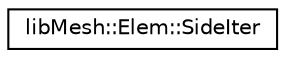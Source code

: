digraph "类继承关系图"
{
 // INTERACTIVE_SVG=YES
  edge [fontname="Helvetica",fontsize="10",labelfontname="Helvetica",labelfontsize="10"];
  node [fontname="Helvetica",fontsize="10",shape=record];
  rankdir="LR";
  Node1 [label="libMesh::Elem::SideIter",height=0.2,width=0.4,color="black", fillcolor="white", style="filled",URL="$classlibMesh_1_1Elem_1_1SideIter.html",tooltip="The definition of the protected nested SideIter class. "];
}
